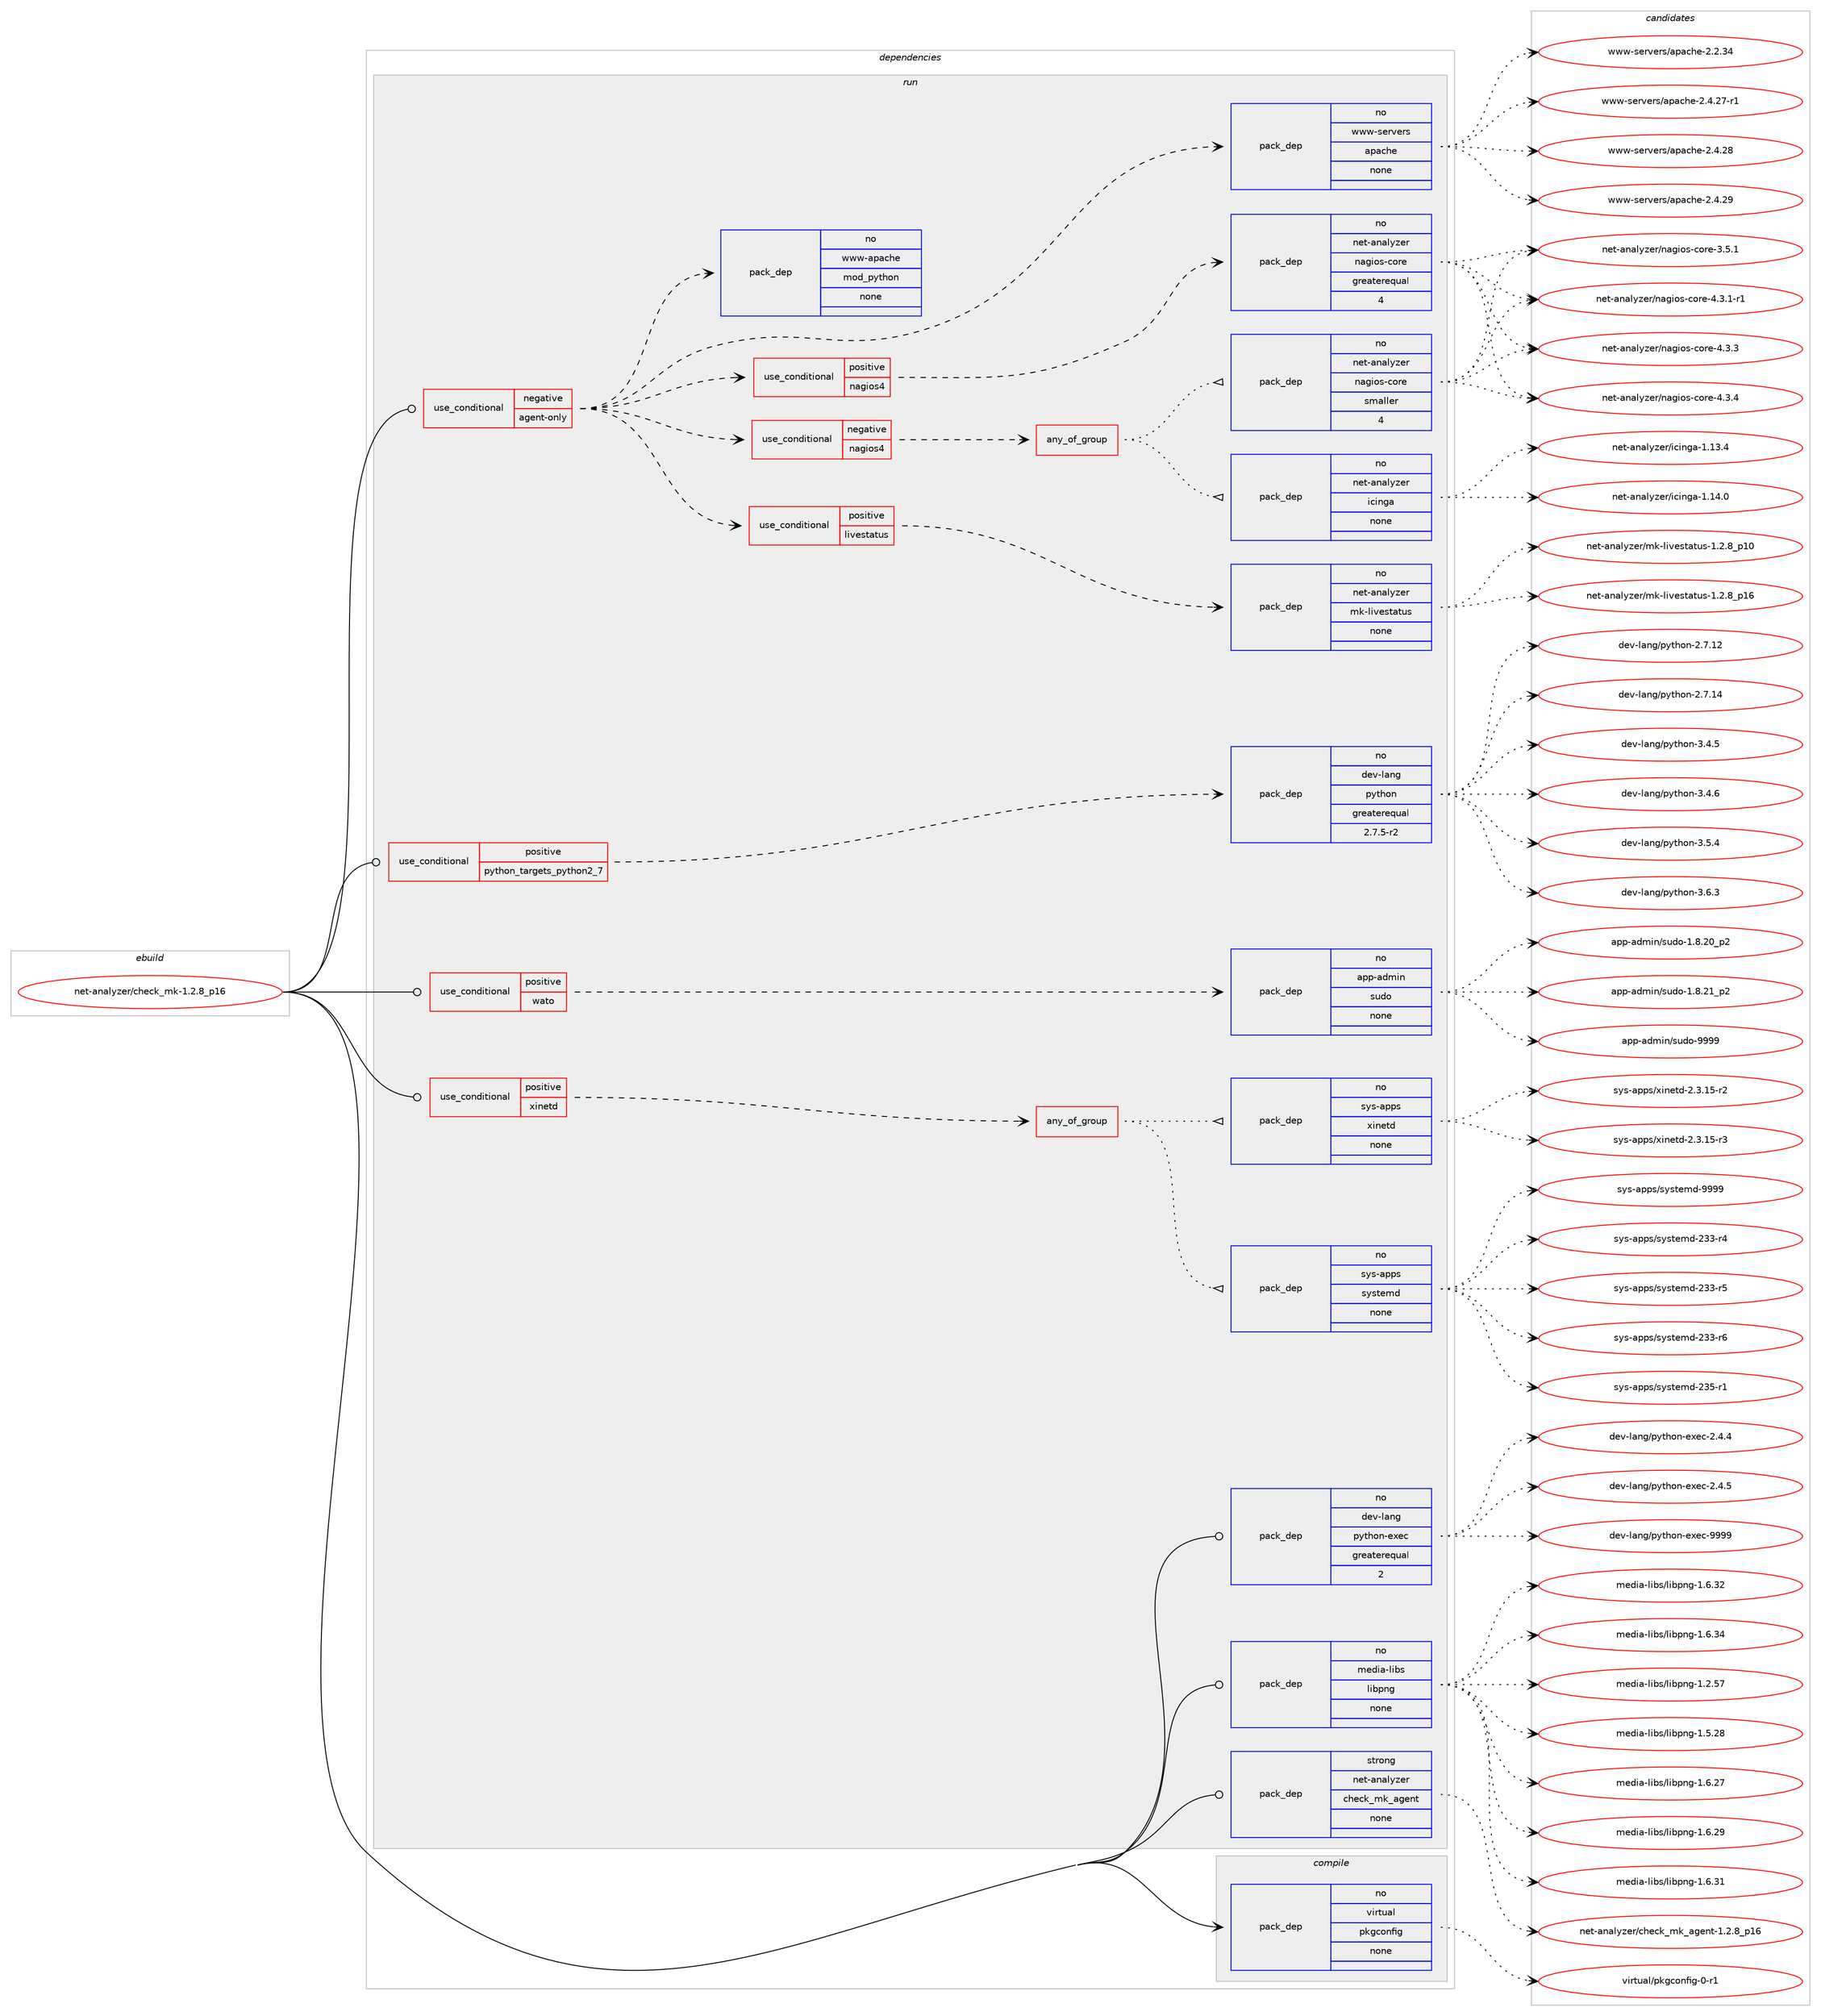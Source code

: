 digraph prolog {

# *************
# Graph options
# *************

newrank=true;
concentrate=true;
compound=true;
graph [rankdir=LR,fontname=Helvetica,fontsize=10,ranksep=1.5];#, ranksep=2.5, nodesep=0.2];
edge  [arrowhead=vee];
node  [fontname=Helvetica,fontsize=10];

# **********
# The ebuild
# **********

subgraph cluster_leftcol {
color=gray;
rank=same;
label=<<i>ebuild</i>>;
id [label="net-analyzer/check_mk-1.2.8_p16", color=red, width=4, href="../net-analyzer/check_mk-1.2.8_p16.svg"];
}

# ****************
# The dependencies
# ****************

subgraph cluster_midcol {
color=gray;
label=<<i>dependencies</i>>;
subgraph cluster_compile {
fillcolor="#eeeeee";
style=filled;
label=<<i>compile</i>>;
subgraph pack294018 {
dependency398942 [label=<<TABLE BORDER="0" CELLBORDER="1" CELLSPACING="0" CELLPADDING="4" WIDTH="220"><TR><TD ROWSPAN="6" CELLPADDING="30">pack_dep</TD></TR><TR><TD WIDTH="110">no</TD></TR><TR><TD>virtual</TD></TR><TR><TD>pkgconfig</TD></TR><TR><TD>none</TD></TR><TR><TD></TD></TR></TABLE>>, shape=none, color=blue];
}
id:e -> dependency398942:w [weight=20,style="solid",arrowhead="vee"];
}
subgraph cluster_compileandrun {
fillcolor="#eeeeee";
style=filled;
label=<<i>compile and run</i>>;
}
subgraph cluster_run {
fillcolor="#eeeeee";
style=filled;
label=<<i>run</i>>;
subgraph cond98456 {
dependency398943 [label=<<TABLE BORDER="0" CELLBORDER="1" CELLSPACING="0" CELLPADDING="4"><TR><TD ROWSPAN="3" CELLPADDING="10">use_conditional</TD></TR><TR><TD>negative</TD></TR><TR><TD>agent-only</TD></TR></TABLE>>, shape=none, color=red];
subgraph pack294019 {
dependency398944 [label=<<TABLE BORDER="0" CELLBORDER="1" CELLSPACING="0" CELLPADDING="4" WIDTH="220"><TR><TD ROWSPAN="6" CELLPADDING="30">pack_dep</TD></TR><TR><TD WIDTH="110">no</TD></TR><TR><TD>www-servers</TD></TR><TR><TD>apache</TD></TR><TR><TD>none</TD></TR><TR><TD></TD></TR></TABLE>>, shape=none, color=blue];
}
dependency398943:e -> dependency398944:w [weight=20,style="dashed",arrowhead="vee"];
subgraph pack294020 {
dependency398945 [label=<<TABLE BORDER="0" CELLBORDER="1" CELLSPACING="0" CELLPADDING="4" WIDTH="220"><TR><TD ROWSPAN="6" CELLPADDING="30">pack_dep</TD></TR><TR><TD WIDTH="110">no</TD></TR><TR><TD>www-apache</TD></TR><TR><TD>mod_python</TD></TR><TR><TD>none</TD></TR><TR><TD></TD></TR></TABLE>>, shape=none, color=blue];
}
dependency398943:e -> dependency398945:w [weight=20,style="dashed",arrowhead="vee"];
subgraph cond98457 {
dependency398946 [label=<<TABLE BORDER="0" CELLBORDER="1" CELLSPACING="0" CELLPADDING="4"><TR><TD ROWSPAN="3" CELLPADDING="10">use_conditional</TD></TR><TR><TD>positive</TD></TR><TR><TD>livestatus</TD></TR></TABLE>>, shape=none, color=red];
subgraph pack294021 {
dependency398947 [label=<<TABLE BORDER="0" CELLBORDER="1" CELLSPACING="0" CELLPADDING="4" WIDTH="220"><TR><TD ROWSPAN="6" CELLPADDING="30">pack_dep</TD></TR><TR><TD WIDTH="110">no</TD></TR><TR><TD>net-analyzer</TD></TR><TR><TD>mk-livestatus</TD></TR><TR><TD>none</TD></TR><TR><TD></TD></TR></TABLE>>, shape=none, color=blue];
}
dependency398946:e -> dependency398947:w [weight=20,style="dashed",arrowhead="vee"];
}
dependency398943:e -> dependency398946:w [weight=20,style="dashed",arrowhead="vee"];
subgraph cond98458 {
dependency398948 [label=<<TABLE BORDER="0" CELLBORDER="1" CELLSPACING="0" CELLPADDING="4"><TR><TD ROWSPAN="3" CELLPADDING="10">use_conditional</TD></TR><TR><TD>positive</TD></TR><TR><TD>nagios4</TD></TR></TABLE>>, shape=none, color=red];
subgraph pack294022 {
dependency398949 [label=<<TABLE BORDER="0" CELLBORDER="1" CELLSPACING="0" CELLPADDING="4" WIDTH="220"><TR><TD ROWSPAN="6" CELLPADDING="30">pack_dep</TD></TR><TR><TD WIDTH="110">no</TD></TR><TR><TD>net-analyzer</TD></TR><TR><TD>nagios-core</TD></TR><TR><TD>greaterequal</TD></TR><TR><TD>4</TD></TR></TABLE>>, shape=none, color=blue];
}
dependency398948:e -> dependency398949:w [weight=20,style="dashed",arrowhead="vee"];
}
dependency398943:e -> dependency398948:w [weight=20,style="dashed",arrowhead="vee"];
subgraph cond98459 {
dependency398950 [label=<<TABLE BORDER="0" CELLBORDER="1" CELLSPACING="0" CELLPADDING="4"><TR><TD ROWSPAN="3" CELLPADDING="10">use_conditional</TD></TR><TR><TD>negative</TD></TR><TR><TD>nagios4</TD></TR></TABLE>>, shape=none, color=red];
subgraph any6284 {
dependency398951 [label=<<TABLE BORDER="0" CELLBORDER="1" CELLSPACING="0" CELLPADDING="4"><TR><TD CELLPADDING="10">any_of_group</TD></TR></TABLE>>, shape=none, color=red];subgraph pack294023 {
dependency398952 [label=<<TABLE BORDER="0" CELLBORDER="1" CELLSPACING="0" CELLPADDING="4" WIDTH="220"><TR><TD ROWSPAN="6" CELLPADDING="30">pack_dep</TD></TR><TR><TD WIDTH="110">no</TD></TR><TR><TD>net-analyzer</TD></TR><TR><TD>nagios-core</TD></TR><TR><TD>smaller</TD></TR><TR><TD>4</TD></TR></TABLE>>, shape=none, color=blue];
}
dependency398951:e -> dependency398952:w [weight=20,style="dotted",arrowhead="oinv"];
subgraph pack294024 {
dependency398953 [label=<<TABLE BORDER="0" CELLBORDER="1" CELLSPACING="0" CELLPADDING="4" WIDTH="220"><TR><TD ROWSPAN="6" CELLPADDING="30">pack_dep</TD></TR><TR><TD WIDTH="110">no</TD></TR><TR><TD>net-analyzer</TD></TR><TR><TD>icinga</TD></TR><TR><TD>none</TD></TR><TR><TD></TD></TR></TABLE>>, shape=none, color=blue];
}
dependency398951:e -> dependency398953:w [weight=20,style="dotted",arrowhead="oinv"];
}
dependency398950:e -> dependency398951:w [weight=20,style="dashed",arrowhead="vee"];
}
dependency398943:e -> dependency398950:w [weight=20,style="dashed",arrowhead="vee"];
}
id:e -> dependency398943:w [weight=20,style="solid",arrowhead="odot"];
subgraph cond98460 {
dependency398954 [label=<<TABLE BORDER="0" CELLBORDER="1" CELLSPACING="0" CELLPADDING="4"><TR><TD ROWSPAN="3" CELLPADDING="10">use_conditional</TD></TR><TR><TD>positive</TD></TR><TR><TD>python_targets_python2_7</TD></TR></TABLE>>, shape=none, color=red];
subgraph pack294025 {
dependency398955 [label=<<TABLE BORDER="0" CELLBORDER="1" CELLSPACING="0" CELLPADDING="4" WIDTH="220"><TR><TD ROWSPAN="6" CELLPADDING="30">pack_dep</TD></TR><TR><TD WIDTH="110">no</TD></TR><TR><TD>dev-lang</TD></TR><TR><TD>python</TD></TR><TR><TD>greaterequal</TD></TR><TR><TD>2.7.5-r2</TD></TR></TABLE>>, shape=none, color=blue];
}
dependency398954:e -> dependency398955:w [weight=20,style="dashed",arrowhead="vee"];
}
id:e -> dependency398954:w [weight=20,style="solid",arrowhead="odot"];
subgraph cond98461 {
dependency398956 [label=<<TABLE BORDER="0" CELLBORDER="1" CELLSPACING="0" CELLPADDING="4"><TR><TD ROWSPAN="3" CELLPADDING="10">use_conditional</TD></TR><TR><TD>positive</TD></TR><TR><TD>wato</TD></TR></TABLE>>, shape=none, color=red];
subgraph pack294026 {
dependency398957 [label=<<TABLE BORDER="0" CELLBORDER="1" CELLSPACING="0" CELLPADDING="4" WIDTH="220"><TR><TD ROWSPAN="6" CELLPADDING="30">pack_dep</TD></TR><TR><TD WIDTH="110">no</TD></TR><TR><TD>app-admin</TD></TR><TR><TD>sudo</TD></TR><TR><TD>none</TD></TR><TR><TD></TD></TR></TABLE>>, shape=none, color=blue];
}
dependency398956:e -> dependency398957:w [weight=20,style="dashed",arrowhead="vee"];
}
id:e -> dependency398956:w [weight=20,style="solid",arrowhead="odot"];
subgraph cond98462 {
dependency398958 [label=<<TABLE BORDER="0" CELLBORDER="1" CELLSPACING="0" CELLPADDING="4"><TR><TD ROWSPAN="3" CELLPADDING="10">use_conditional</TD></TR><TR><TD>positive</TD></TR><TR><TD>xinetd</TD></TR></TABLE>>, shape=none, color=red];
subgraph any6285 {
dependency398959 [label=<<TABLE BORDER="0" CELLBORDER="1" CELLSPACING="0" CELLPADDING="4"><TR><TD CELLPADDING="10">any_of_group</TD></TR></TABLE>>, shape=none, color=red];subgraph pack294027 {
dependency398960 [label=<<TABLE BORDER="0" CELLBORDER="1" CELLSPACING="0" CELLPADDING="4" WIDTH="220"><TR><TD ROWSPAN="6" CELLPADDING="30">pack_dep</TD></TR><TR><TD WIDTH="110">no</TD></TR><TR><TD>sys-apps</TD></TR><TR><TD>xinetd</TD></TR><TR><TD>none</TD></TR><TR><TD></TD></TR></TABLE>>, shape=none, color=blue];
}
dependency398959:e -> dependency398960:w [weight=20,style="dotted",arrowhead="oinv"];
subgraph pack294028 {
dependency398961 [label=<<TABLE BORDER="0" CELLBORDER="1" CELLSPACING="0" CELLPADDING="4" WIDTH="220"><TR><TD ROWSPAN="6" CELLPADDING="30">pack_dep</TD></TR><TR><TD WIDTH="110">no</TD></TR><TR><TD>sys-apps</TD></TR><TR><TD>systemd</TD></TR><TR><TD>none</TD></TR><TR><TD></TD></TR></TABLE>>, shape=none, color=blue];
}
dependency398959:e -> dependency398961:w [weight=20,style="dotted",arrowhead="oinv"];
}
dependency398958:e -> dependency398959:w [weight=20,style="dashed",arrowhead="vee"];
}
id:e -> dependency398958:w [weight=20,style="solid",arrowhead="odot"];
subgraph pack294029 {
dependency398962 [label=<<TABLE BORDER="0" CELLBORDER="1" CELLSPACING="0" CELLPADDING="4" WIDTH="220"><TR><TD ROWSPAN="6" CELLPADDING="30">pack_dep</TD></TR><TR><TD WIDTH="110">no</TD></TR><TR><TD>dev-lang</TD></TR><TR><TD>python-exec</TD></TR><TR><TD>greaterequal</TD></TR><TR><TD>2</TD></TR></TABLE>>, shape=none, color=blue];
}
id:e -> dependency398962:w [weight=20,style="solid",arrowhead="odot"];
subgraph pack294030 {
dependency398963 [label=<<TABLE BORDER="0" CELLBORDER="1" CELLSPACING="0" CELLPADDING="4" WIDTH="220"><TR><TD ROWSPAN="6" CELLPADDING="30">pack_dep</TD></TR><TR><TD WIDTH="110">no</TD></TR><TR><TD>media-libs</TD></TR><TR><TD>libpng</TD></TR><TR><TD>none</TD></TR><TR><TD></TD></TR></TABLE>>, shape=none, color=blue];
}
id:e -> dependency398963:w [weight=20,style="solid",arrowhead="odot"];
subgraph pack294031 {
dependency398964 [label=<<TABLE BORDER="0" CELLBORDER="1" CELLSPACING="0" CELLPADDING="4" WIDTH="220"><TR><TD ROWSPAN="6" CELLPADDING="30">pack_dep</TD></TR><TR><TD WIDTH="110">strong</TD></TR><TR><TD>net-analyzer</TD></TR><TR><TD>check_mk_agent</TD></TR><TR><TD>none</TD></TR><TR><TD></TD></TR></TABLE>>, shape=none, color=blue];
}
id:e -> dependency398964:w [weight=20,style="solid",arrowhead="odot"];
}
}

# **************
# The candidates
# **************

subgraph cluster_choices {
rank=same;
color=gray;
label=<<i>candidates</i>>;

subgraph choice294018 {
color=black;
nodesep=1;
choice11810511411611797108471121071039911111010210510345484511449 [label="virtual/pkgconfig-0-r1", color=red, width=4,href="../virtual/pkgconfig-0-r1.svg"];
dependency398942:e -> choice11810511411611797108471121071039911111010210510345484511449:w [style=dotted,weight="100"];
}
subgraph choice294019 {
color=black;
nodesep=1;
choice119119119451151011141181011141154797112979910410145504650465152 [label="www-servers/apache-2.2.34", color=red, width=4,href="../www-servers/apache-2.2.34.svg"];
choice1191191194511510111411810111411547971129799104101455046524650554511449 [label="www-servers/apache-2.4.27-r1", color=red, width=4,href="../www-servers/apache-2.4.27-r1.svg"];
choice119119119451151011141181011141154797112979910410145504652465056 [label="www-servers/apache-2.4.28", color=red, width=4,href="../www-servers/apache-2.4.28.svg"];
choice119119119451151011141181011141154797112979910410145504652465057 [label="www-servers/apache-2.4.29", color=red, width=4,href="../www-servers/apache-2.4.29.svg"];
dependency398944:e -> choice119119119451151011141181011141154797112979910410145504650465152:w [style=dotted,weight="100"];
dependency398944:e -> choice1191191194511510111411810111411547971129799104101455046524650554511449:w [style=dotted,weight="100"];
dependency398944:e -> choice119119119451151011141181011141154797112979910410145504652465056:w [style=dotted,weight="100"];
dependency398944:e -> choice119119119451151011141181011141154797112979910410145504652465057:w [style=dotted,weight="100"];
}
subgraph choice294020 {
color=black;
nodesep=1;
}
subgraph choice294021 {
color=black;
nodesep=1;
choice110101116459711097108121122101114471091074510810511810111511697116117115454946504656951124948 [label="net-analyzer/mk-livestatus-1.2.8_p10", color=red, width=4,href="../net-analyzer/mk-livestatus-1.2.8_p10.svg"];
choice110101116459711097108121122101114471091074510810511810111511697116117115454946504656951124954 [label="net-analyzer/mk-livestatus-1.2.8_p16", color=red, width=4,href="../net-analyzer/mk-livestatus-1.2.8_p16.svg"];
dependency398947:e -> choice110101116459711097108121122101114471091074510810511810111511697116117115454946504656951124948:w [style=dotted,weight="100"];
dependency398947:e -> choice110101116459711097108121122101114471091074510810511810111511697116117115454946504656951124954:w [style=dotted,weight="100"];
}
subgraph choice294022 {
color=black;
nodesep=1;
choice11010111645971109710812112210111447110971031051111154599111114101455146534649 [label="net-analyzer/nagios-core-3.5.1", color=red, width=4,href="../net-analyzer/nagios-core-3.5.1.svg"];
choice110101116459711097108121122101114471109710310511111545991111141014552465146494511449 [label="net-analyzer/nagios-core-4.3.1-r1", color=red, width=4,href="../net-analyzer/nagios-core-4.3.1-r1.svg"];
choice11010111645971109710812112210111447110971031051111154599111114101455246514651 [label="net-analyzer/nagios-core-4.3.3", color=red, width=4,href="../net-analyzer/nagios-core-4.3.3.svg"];
choice11010111645971109710812112210111447110971031051111154599111114101455246514652 [label="net-analyzer/nagios-core-4.3.4", color=red, width=4,href="../net-analyzer/nagios-core-4.3.4.svg"];
dependency398949:e -> choice11010111645971109710812112210111447110971031051111154599111114101455146534649:w [style=dotted,weight="100"];
dependency398949:e -> choice110101116459711097108121122101114471109710310511111545991111141014552465146494511449:w [style=dotted,weight="100"];
dependency398949:e -> choice11010111645971109710812112210111447110971031051111154599111114101455246514651:w [style=dotted,weight="100"];
dependency398949:e -> choice11010111645971109710812112210111447110971031051111154599111114101455246514652:w [style=dotted,weight="100"];
}
subgraph choice294023 {
color=black;
nodesep=1;
choice11010111645971109710812112210111447110971031051111154599111114101455146534649 [label="net-analyzer/nagios-core-3.5.1", color=red, width=4,href="../net-analyzer/nagios-core-3.5.1.svg"];
choice110101116459711097108121122101114471109710310511111545991111141014552465146494511449 [label="net-analyzer/nagios-core-4.3.1-r1", color=red, width=4,href="../net-analyzer/nagios-core-4.3.1-r1.svg"];
choice11010111645971109710812112210111447110971031051111154599111114101455246514651 [label="net-analyzer/nagios-core-4.3.3", color=red, width=4,href="../net-analyzer/nagios-core-4.3.3.svg"];
choice11010111645971109710812112210111447110971031051111154599111114101455246514652 [label="net-analyzer/nagios-core-4.3.4", color=red, width=4,href="../net-analyzer/nagios-core-4.3.4.svg"];
dependency398952:e -> choice11010111645971109710812112210111447110971031051111154599111114101455146534649:w [style=dotted,weight="100"];
dependency398952:e -> choice110101116459711097108121122101114471109710310511111545991111141014552465146494511449:w [style=dotted,weight="100"];
dependency398952:e -> choice11010111645971109710812112210111447110971031051111154599111114101455246514651:w [style=dotted,weight="100"];
dependency398952:e -> choice11010111645971109710812112210111447110971031051111154599111114101455246514652:w [style=dotted,weight="100"];
}
subgraph choice294024 {
color=black;
nodesep=1;
choice11010111645971109710812112210111447105991051101039745494649514652 [label="net-analyzer/icinga-1.13.4", color=red, width=4,href="../net-analyzer/icinga-1.13.4.svg"];
choice11010111645971109710812112210111447105991051101039745494649524648 [label="net-analyzer/icinga-1.14.0", color=red, width=4,href="../net-analyzer/icinga-1.14.0.svg"];
dependency398953:e -> choice11010111645971109710812112210111447105991051101039745494649514652:w [style=dotted,weight="100"];
dependency398953:e -> choice11010111645971109710812112210111447105991051101039745494649524648:w [style=dotted,weight="100"];
}
subgraph choice294025 {
color=black;
nodesep=1;
choice10010111845108971101034711212111610411111045504655464950 [label="dev-lang/python-2.7.12", color=red, width=4,href="../dev-lang/python-2.7.12.svg"];
choice10010111845108971101034711212111610411111045504655464952 [label="dev-lang/python-2.7.14", color=red, width=4,href="../dev-lang/python-2.7.14.svg"];
choice100101118451089711010347112121116104111110455146524653 [label="dev-lang/python-3.4.5", color=red, width=4,href="../dev-lang/python-3.4.5.svg"];
choice100101118451089711010347112121116104111110455146524654 [label="dev-lang/python-3.4.6", color=red, width=4,href="../dev-lang/python-3.4.6.svg"];
choice100101118451089711010347112121116104111110455146534652 [label="dev-lang/python-3.5.4", color=red, width=4,href="../dev-lang/python-3.5.4.svg"];
choice100101118451089711010347112121116104111110455146544651 [label="dev-lang/python-3.6.3", color=red, width=4,href="../dev-lang/python-3.6.3.svg"];
dependency398955:e -> choice10010111845108971101034711212111610411111045504655464950:w [style=dotted,weight="100"];
dependency398955:e -> choice10010111845108971101034711212111610411111045504655464952:w [style=dotted,weight="100"];
dependency398955:e -> choice100101118451089711010347112121116104111110455146524653:w [style=dotted,weight="100"];
dependency398955:e -> choice100101118451089711010347112121116104111110455146524654:w [style=dotted,weight="100"];
dependency398955:e -> choice100101118451089711010347112121116104111110455146534652:w [style=dotted,weight="100"];
dependency398955:e -> choice100101118451089711010347112121116104111110455146544651:w [style=dotted,weight="100"];
}
subgraph choice294026 {
color=black;
nodesep=1;
choice97112112459710010910511047115117100111454946564650489511250 [label="app-admin/sudo-1.8.20_p2", color=red, width=4,href="../app-admin/sudo-1.8.20_p2.svg"];
choice97112112459710010910511047115117100111454946564650499511250 [label="app-admin/sudo-1.8.21_p2", color=red, width=4,href="../app-admin/sudo-1.8.21_p2.svg"];
choice971121124597100109105110471151171001114557575757 [label="app-admin/sudo-9999", color=red, width=4,href="../app-admin/sudo-9999.svg"];
dependency398957:e -> choice97112112459710010910511047115117100111454946564650489511250:w [style=dotted,weight="100"];
dependency398957:e -> choice97112112459710010910511047115117100111454946564650499511250:w [style=dotted,weight="100"];
dependency398957:e -> choice971121124597100109105110471151171001114557575757:w [style=dotted,weight="100"];
}
subgraph choice294027 {
color=black;
nodesep=1;
choice115121115459711211211547120105110101116100455046514649534511450 [label="sys-apps/xinetd-2.3.15-r2", color=red, width=4,href="../sys-apps/xinetd-2.3.15-r2.svg"];
choice115121115459711211211547120105110101116100455046514649534511451 [label="sys-apps/xinetd-2.3.15-r3", color=red, width=4,href="../sys-apps/xinetd-2.3.15-r3.svg"];
dependency398960:e -> choice115121115459711211211547120105110101116100455046514649534511450:w [style=dotted,weight="100"];
dependency398960:e -> choice115121115459711211211547120105110101116100455046514649534511451:w [style=dotted,weight="100"];
}
subgraph choice294028 {
color=black;
nodesep=1;
choice115121115459711211211547115121115116101109100455051514511452 [label="sys-apps/systemd-233-r4", color=red, width=4,href="../sys-apps/systemd-233-r4.svg"];
choice115121115459711211211547115121115116101109100455051514511453 [label="sys-apps/systemd-233-r5", color=red, width=4,href="../sys-apps/systemd-233-r5.svg"];
choice115121115459711211211547115121115116101109100455051514511454 [label="sys-apps/systemd-233-r6", color=red, width=4,href="../sys-apps/systemd-233-r6.svg"];
choice115121115459711211211547115121115116101109100455051534511449 [label="sys-apps/systemd-235-r1", color=red, width=4,href="../sys-apps/systemd-235-r1.svg"];
choice1151211154597112112115471151211151161011091004557575757 [label="sys-apps/systemd-9999", color=red, width=4,href="../sys-apps/systemd-9999.svg"];
dependency398961:e -> choice115121115459711211211547115121115116101109100455051514511452:w [style=dotted,weight="100"];
dependency398961:e -> choice115121115459711211211547115121115116101109100455051514511453:w [style=dotted,weight="100"];
dependency398961:e -> choice115121115459711211211547115121115116101109100455051514511454:w [style=dotted,weight="100"];
dependency398961:e -> choice115121115459711211211547115121115116101109100455051534511449:w [style=dotted,weight="100"];
dependency398961:e -> choice1151211154597112112115471151211151161011091004557575757:w [style=dotted,weight="100"];
}
subgraph choice294029 {
color=black;
nodesep=1;
choice1001011184510897110103471121211161041111104510112010199455046524652 [label="dev-lang/python-exec-2.4.4", color=red, width=4,href="../dev-lang/python-exec-2.4.4.svg"];
choice1001011184510897110103471121211161041111104510112010199455046524653 [label="dev-lang/python-exec-2.4.5", color=red, width=4,href="../dev-lang/python-exec-2.4.5.svg"];
choice10010111845108971101034711212111610411111045101120101994557575757 [label="dev-lang/python-exec-9999", color=red, width=4,href="../dev-lang/python-exec-9999.svg"];
dependency398962:e -> choice1001011184510897110103471121211161041111104510112010199455046524652:w [style=dotted,weight="100"];
dependency398962:e -> choice1001011184510897110103471121211161041111104510112010199455046524653:w [style=dotted,weight="100"];
dependency398962:e -> choice10010111845108971101034711212111610411111045101120101994557575757:w [style=dotted,weight="100"];
}
subgraph choice294030 {
color=black;
nodesep=1;
choice109101100105974510810598115471081059811211010345494650465355 [label="media-libs/libpng-1.2.57", color=red, width=4,href="../media-libs/libpng-1.2.57.svg"];
choice109101100105974510810598115471081059811211010345494653465056 [label="media-libs/libpng-1.5.28", color=red, width=4,href="../media-libs/libpng-1.5.28.svg"];
choice109101100105974510810598115471081059811211010345494654465055 [label="media-libs/libpng-1.6.27", color=red, width=4,href="../media-libs/libpng-1.6.27.svg"];
choice109101100105974510810598115471081059811211010345494654465057 [label="media-libs/libpng-1.6.29", color=red, width=4,href="../media-libs/libpng-1.6.29.svg"];
choice109101100105974510810598115471081059811211010345494654465149 [label="media-libs/libpng-1.6.31", color=red, width=4,href="../media-libs/libpng-1.6.31.svg"];
choice109101100105974510810598115471081059811211010345494654465150 [label="media-libs/libpng-1.6.32", color=red, width=4,href="../media-libs/libpng-1.6.32.svg"];
choice109101100105974510810598115471081059811211010345494654465152 [label="media-libs/libpng-1.6.34", color=red, width=4,href="../media-libs/libpng-1.6.34.svg"];
dependency398963:e -> choice109101100105974510810598115471081059811211010345494650465355:w [style=dotted,weight="100"];
dependency398963:e -> choice109101100105974510810598115471081059811211010345494653465056:w [style=dotted,weight="100"];
dependency398963:e -> choice109101100105974510810598115471081059811211010345494654465055:w [style=dotted,weight="100"];
dependency398963:e -> choice109101100105974510810598115471081059811211010345494654465057:w [style=dotted,weight="100"];
dependency398963:e -> choice109101100105974510810598115471081059811211010345494654465149:w [style=dotted,weight="100"];
dependency398963:e -> choice109101100105974510810598115471081059811211010345494654465150:w [style=dotted,weight="100"];
dependency398963:e -> choice109101100105974510810598115471081059811211010345494654465152:w [style=dotted,weight="100"];
}
subgraph choice294031 {
color=black;
nodesep=1;
choice110101116459711097108121122101114479910410199107951091079597103101110116454946504656951124954 [label="net-analyzer/check_mk_agent-1.2.8_p16", color=red, width=4,href="../net-analyzer/check_mk_agent-1.2.8_p16.svg"];
dependency398964:e -> choice110101116459711097108121122101114479910410199107951091079597103101110116454946504656951124954:w [style=dotted,weight="100"];
}
}

}
